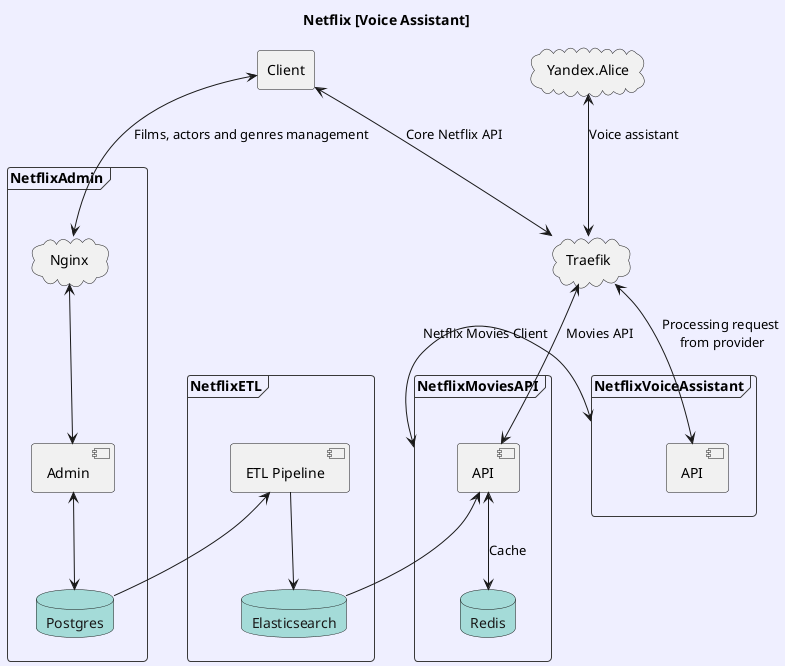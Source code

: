 @startuml
!theme mars
skinparam componentStyle uml2
skinparam defaultFontName Segoe UI
skinparam backgroundColor motivation

title Netflix [Voice Assistant]

agent "Client" as base_client
cloud "Traefik" as base_traefik

cloud "Yandex.Alice" as yandex_provider_voice_assistant

frame NetflixAdmin {
    cloud "Nginx" as nginx_admin
    component "Admin" as admin_admin
    database "Postgres" as postgres_admin

    nginx_admin <-down-> admin_admin
    admin_admin <-down-> postgres_admin
}

frame NetflixETL {
    database "Elasticsearch" as elasticsearch_etl
    component "ETL Pipeline" as etl_pipeline

    etl_pipeline <-down- postgres_admin
    etl_pipeline -down-> elasticsearch_etl
}

frame NetflixMoviesAPI {
    component "API" as api_movies
    database "Redis" as redis_movies

    api_movies <-up-> base_traefik: "Movies API"
    api_movies <-down- elasticsearch_etl
    api_movies <-down-> redis_movies: "Cache"
}

frame NetflixVoiceAssistant {
    component "API" as api_voice_assistant

    api_voice_assistant <-up-> base_traefik: "Processing request\n from provider"
}

yandex_provider_voice_assistant <-down-> base_traefik: "Voice assistant"

base_client <-down-> nginx_admin: "Films, actors and genres management"
base_client <-down-> base_traefik: "Core Netflix API"

NetflixMoviesAPI <-left-> NetflixVoiceAssistant: "Netflix Movies Client"

NetflixAdmin -[hidden]-> NetflixETL
NetflixETL -[hidden]-> NetflixMoviesAPI
NetflixMoviesAPI -[hidden]-> NetflixVoiceAssistant
@enduml
